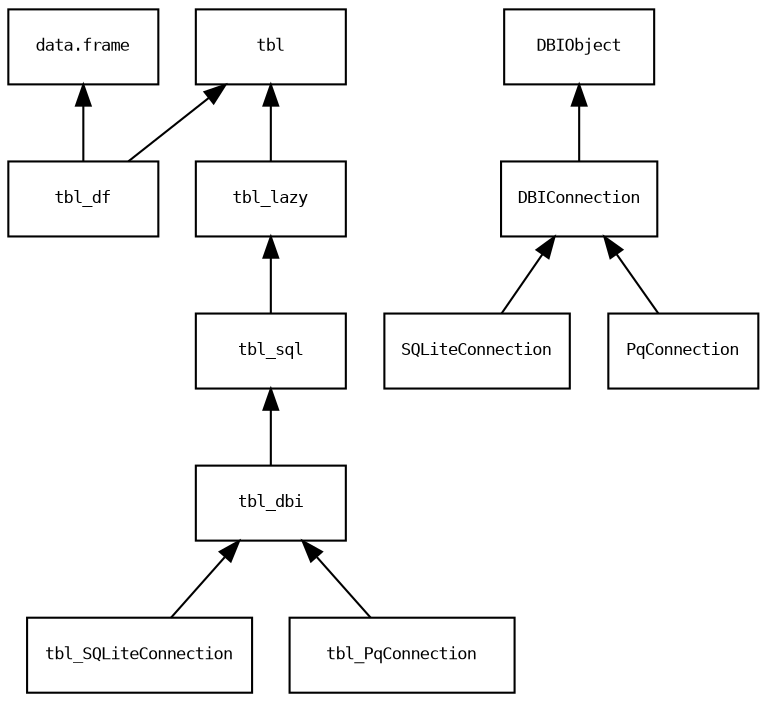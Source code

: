 digraph G {

  node [
          fontname = "monospace"
          shape = "record"
          width = 1
          fontsize = 8

  ]

  edge [
          fontname = "sans-serif"
  ]

dataframe [
  label="data.frame"
  width = 1
]

tbl_SQLiteConnection [
  width = 1.5
]

tbl_PqConnection [
  width = 1.5
]

DBIConnection [
]

SQLiteConnection [
  width = 1.2
]

PqConnection [
  width=1
]

tbl -> tbl_lazy [dir=back]
tbl_lazy -> tbl_sql [dir=back]
tbl_sql -> tbl_dbi [dir=back]
tbl_dbi -> tbl_SQLiteConnection [dir=back]
tbl_dbi -> tbl_PqConnection [dir=back]
tbl -> tbl_df [dir=back]
dataframe -> tbl_df [dir=back]

DBIObject -> DBIConnection [dir=back]
DBIConnection -> SQLiteConnection [dir=back]
DBIConnection -> PqConnection [dir=back]

}